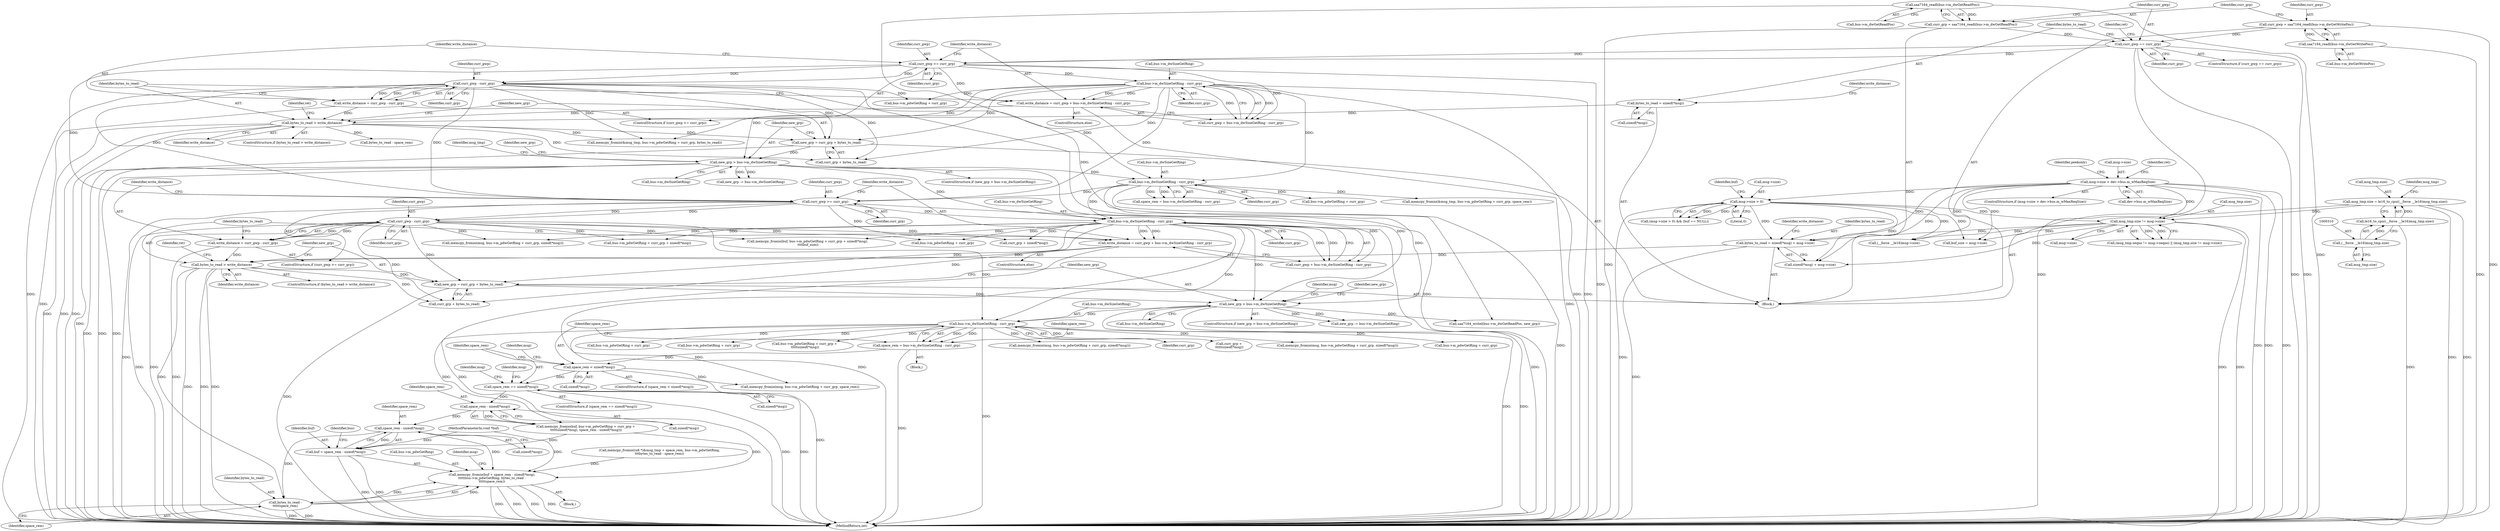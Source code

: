 digraph "0_media-tree_354dd3924a2e43806774953de536257548b5002c@API" {
"1000571" [label="(Call,space_rem - sizeof(*msg))"];
"1000563" [label="(Call,space_rem - sizeof(*msg))"];
"1000513" [label="(Call,space_rem == sizeof(*msg))"];
"1000469" [label="(Call,space_rem < sizeof(*msg))"];
"1000461" [label="(Call,space_rem = bus->m_dwSizeGetRing - curr_grp)"];
"1000463" [label="(Call,bus->m_dwSizeGetRing - curr_grp)"];
"1000450" [label="(Call,new_grp > bus->m_dwSizeGetRing)"];
"1000444" [label="(Call,new_grp = curr_grp + bytes_to_read)"];
"1000430" [label="(Call,bus->m_dwSizeGetRing - curr_grp)"];
"1000253" [label="(Call,new_grp > bus->m_dwSizeGetRing)"];
"1000247" [label="(Call,new_grp = curr_grp + bytes_to_read)"];
"1000225" [label="(Call,curr_gwp - curr_grp)"];
"1000220" [label="(Call,curr_gwp >= curr_grp)"];
"1000203" [label="(Call,curr_gwp == curr_grp)"];
"1000190" [label="(Call,curr_gwp = saa7164_readl(bus->m_dwGetWritePos))"];
"1000192" [label="(Call,saa7164_readl(bus->m_dwGetWritePos))"];
"1000196" [label="(Call,curr_grp = saa7164_readl(bus->m_dwGetReadPos))"];
"1000198" [label="(Call,saa7164_readl(bus->m_dwGetReadPos))"];
"1000233" [label="(Call,bus->m_dwSizeGetRing - curr_grp)"];
"1000239" [label="(Call,bytes_to_read > write_distance)"];
"1000211" [label="(Call,bytes_to_read = sizeof(*msg))"];
"1000229" [label="(Call,write_distance = curr_gwp + bus->m_dwSizeGetRing - curr_grp)"];
"1000223" [label="(Call,write_distance = curr_gwp - curr_grp)"];
"1000266" [label="(Call,bus->m_dwSizeGetRing - curr_grp)"];
"1000417" [label="(Call,curr_gwp >= curr_grp)"];
"1000422" [label="(Call,curr_gwp - curr_grp)"];
"1000436" [label="(Call,bytes_to_read > write_distance)"];
"1000404" [label="(Call,bytes_to_read = sizeof(*msg) + msg->size)"];
"1000156" [label="(Call,msg->size > dev->bus.m_wMaxReqSize)"];
"1000378" [label="(Call,msg_tmp.size != msg->size)"];
"1000304" [label="(Call,msg_tmp.size = le16_to_cpu((__force __le16)msg_tmp.size))"];
"1000308" [label="(Call,le16_to_cpu((__force __le16)msg_tmp.size))"];
"1000309" [label="(Call,(__force __le16)msg_tmp.size)"];
"1000174" [label="(Call,msg->size > 0)"];
"1000426" [label="(Call,write_distance = curr_gwp + bus->m_dwSizeGetRing - curr_grp)"];
"1000420" [label="(Call,write_distance = curr_gwp - curr_grp)"];
"1000568" [label="(Call,memcpy_fromio(buf + space_rem - sizeof(*msg),\n\t\t\t\t\tbus->m_pdwGetRing, bytes_to_read -\n\t\t\t\t\tspace_rem))"];
"1000569" [label="(Call,buf + space_rem - sizeof(*msg))"];
"1000579" [label="(Call,bytes_to_read -\n\t\t\t\t\tspace_rem)"];
"1000441" [label="(Identifier,ret)"];
"1000584" [label="(Call,memcpy_fromio(msg, bus->m_pdwGetRing + curr_grp, sizeof(*msg)))"];
"1000457" [label="(Identifier,new_grp)"];
"1000219" [label="(ControlStructure,if (curr_gwp >= curr_grp))"];
"1000253" [label="(Call,new_grp > bus->m_dwSizeGetRing)"];
"1000586" [label="(Call,bus->m_pdwGetRing + curr_grp)"];
"1000264" [label="(Call,space_rem = bus->m_dwSizeGetRing - curr_grp)"];
"1000211" [label="(Call,bytes_to_read = sizeof(*msg))"];
"1000520" [label="(Identifier,msg)"];
"1000581" [label="(Identifier,space_rem)"];
"1000585" [label="(Identifier,msg)"];
"1000202" [label="(ControlStructure,if (curr_gwp == curr_grp))"];
"1000436" [label="(Call,bytes_to_read > write_distance)"];
"1000160" [label="(Call,dev->bus.m_wMaxReqSize)"];
"1000208" [label="(Identifier,ret)"];
"1000298" [label="(Call,bus->m_pdwGetRing + curr_grp)"];
"1000422" [label="(Call,curr_gwp - curr_grp)"];
"1000418" [label="(Identifier,curr_gwp)"];
"1000224" [label="(Identifier,write_distance)"];
"1000431" [label="(Call,bus->m_dwSizeGetRing)"];
"1000167" [label="(Identifier,ret)"];
"1000435" [label="(ControlStructure,if (bytes_to_read > write_distance))"];
"1000427" [label="(Identifier,write_distance)"];
"1000514" [label="(Identifier,space_rem)"];
"1000309" [label="(Call,(__force __le16)msg_tmp.size)"];
"1000155" [label="(ControlStructure,if (msg->size > dev->bus.m_wMaxReqSize))"];
"1000404" [label="(Call,bytes_to_read = sizeof(*msg) + msg->size)"];
"1000270" [label="(Identifier,curr_grp)"];
"1000469" [label="(Call,space_rem < sizeof(*msg))"];
"1000174" [label="(Call,msg->size > 0)"];
"1000378" [label="(Call,msg_tmp.size != msg->size)"];
"1000444" [label="(Call,new_grp = curr_grp + bytes_to_read)"];
"1000551" [label="(Block,)"];
"1000231" [label="(Call,curr_gwp + bus->m_dwSizeGetRing - curr_grp)"];
"1000225" [label="(Call,curr_gwp - curr_grp)"];
"1000657" [label="(MethodReturn,int)"];
"1000290" [label="(Call,bytes_to_read - space_rem)"];
"1000193" [label="(Call,bus->m_dwGetWritePos)"];
"1000297" [label="(Identifier,msg_tmp)"];
"1000311" [label="(Call,msg_tmp.size)"];
"1000477" [label="(Call,bus->m_pdwGetRing + curr_grp)"];
"1000212" [label="(Identifier,bytes_to_read)"];
"1000554" [label="(Call,bus->m_pdwGetRing + curr_grp +\n \t\t\t\t\tsizeof(*msg))"];
"1000451" [label="(Identifier,new_grp)"];
"1000467" [label="(Identifier,curr_grp)"];
"1000125" [label="(MethodParameterIn,void *buf)"];
"1000515" [label="(Call,sizeof(*msg))"];
"1000568" [label="(Call,memcpy_fromio(buf + space_rem - sizeof(*msg),\n\t\t\t\t\tbus->m_pdwGetRing, bytes_to_read -\n\t\t\t\t\tspace_rem))"];
"1000450" [label="(Call,new_grp > bus->m_dwSizeGetRing)"];
"1000173" [label="(Call,(msg->size > 0) && (buf == NULL))"];
"1000226" [label="(Identifier,curr_gwp)"];
"1000280" [label="(Call,memcpy_fromio((u8 *)&msg_tmp + space_rem, bus->m_pdwGetRing,\n\t\t\tbytes_to_read - space_rem))"];
"1000471" [label="(Call,sizeof(*msg))"];
"1000571" [label="(Call,space_rem - sizeof(*msg))"];
"1000382" [label="(Call,msg->size)"];
"1000248" [label="(Identifier,new_grp)"];
"1000370" [label="(Call,(msg_tmp.seqno != msg->seqno) || (msg_tmp.size != msg->size))"];
"1000428" [label="(Call,curr_gwp + bus->m_dwSizeGetRing - curr_grp)"];
"1000416" [label="(ControlStructure,if (curr_gwp >= curr_grp))"];
"1000259" [label="(Call,new_grp -= bus->m_dwSizeGetRing)"];
"1000513" [label="(Call,space_rem == sizeof(*msg))"];
"1000205" [label="(Identifier,curr_grp)"];
"1000197" [label="(Identifier,curr_grp)"];
"1000476" [label="(Identifier,msg)"];
"1000305" [label="(Call,msg_tmp.size)"];
"1000445" [label="(Identifier,new_grp)"];
"1000577" [label="(Identifier,bus)"];
"1000572" [label="(Identifier,space_rem)"];
"1000464" [label="(Call,bus->m_dwSizeGetRing)"];
"1000255" [label="(Call,bus->m_dwSizeGetRing)"];
"1000217" [label="(Identifier,write_distance)"];
"1000267" [label="(Call,bus->m_dwSizeGetRing)"];
"1000274" [label="(Call,bus->m_pdwGetRing + curr_grp)"];
"1000271" [label="(Call,memcpy_fromio(&msg_tmp, bus->m_pdwGetRing + curr_grp, space_rem))"];
"1000512" [label="(ControlStructure,if (space_rem == sizeof(*msg)))"];
"1000426" [label="(Call,write_distance = curr_gwp + bus->m_dwSizeGetRing - curr_grp)"];
"1000552" [label="(Call,memcpy_fromio(buf, bus->m_pdwGetRing + curr_grp +\n \t\t\t\t\tsizeof(*msg), space_rem - sizeof(*msg)))"];
"1000254" [label="(Identifier,new_grp)"];
"1000463" [label="(Call,bus->m_dwSizeGetRing - curr_grp)"];
"1000468" [label="(ControlStructure,if (space_rem < sizeof(*msg)))"];
"1000519" [label="(Call,memcpy_fromio(msg, bus->m_pdwGetRing + curr_grp, sizeof(*msg)))"];
"1000295" [label="(Call,memcpy_fromio(&msg_tmp, bus->m_pdwGetRing + curr_grp, bytes_to_read))"];
"1000598" [label="(Call,bus->m_pdwGetRing + curr_grp + sizeof(*msg))"];
"1000580" [label="(Identifier,bytes_to_read)"];
"1000244" [label="(Identifier,ret)"];
"1000423" [label="(Identifier,curr_gwp)"];
"1000419" [label="(Identifier,curr_grp)"];
"1000266" [label="(Call,bus->m_dwSizeGetRing - curr_grp)"];
"1000558" [label="(Call,curr_grp +\n \t\t\t\t\tsizeof(*msg))"];
"1000379" [label="(Call,msg_tmp.size)"];
"1000156" [label="(Call,msg->size > dev->bus.m_wMaxReqSize)"];
"1000420" [label="(Call,write_distance = curr_gwp - curr_grp)"];
"1000434" [label="(Identifier,curr_grp)"];
"1000171" [label="(Identifier,peekonly)"];
"1000540" [label="(Identifier,msg)"];
"1000576" [label="(Call,bus->m_pdwGetRing)"];
"1000247" [label="(Call,new_grp = curr_grp + bytes_to_read)"];
"1000240" [label="(Identifier,bytes_to_read)"];
"1000237" [label="(Identifier,curr_grp)"];
"1000414" [label="(Identifier,write_distance)"];
"1000446" [label="(Call,curr_grp + bytes_to_read)"];
"1000260" [label="(Identifier,new_grp)"];
"1000539" [label="(Call,memcpy_fromio(msg, bus->m_pdwGetRing + curr_grp, sizeof(*msg)))"];
"1000638" [label="(Call,saa7164_writel(bus->m_dwGetReadPos, new_grp))"];
"1000569" [label="(Call,buf + space_rem - sizeof(*msg))"];
"1000470" [label="(Identifier,space_rem)"];
"1000456" [label="(Call,new_grp -= bus->m_dwSizeGetRing)"];
"1000252" [label="(ControlStructure,if (new_grp > bus->m_dwSizeGetRing))"];
"1000222" [label="(Identifier,curr_grp)"];
"1000475" [label="(Call,memcpy_fromio(msg, bus->m_pdwGetRing + curr_grp, space_rem))"];
"1000308" [label="(Call,le16_to_cpu((__force __le16)msg_tmp.size))"];
"1000430" [label="(Call,bus->m_dwSizeGetRing - curr_grp)"];
"1000417" [label="(Call,curr_gwp >= curr_grp)"];
"1000227" [label="(Identifier,curr_grp)"];
"1000191" [label="(Identifier,curr_gwp)"];
"1000190" [label="(Call,curr_gwp = saa7164_readl(bus->m_dwGetWritePos))"];
"1000425" [label="(ControlStructure,else)"];
"1000127" [label="(Block,)"];
"1000204" [label="(Identifier,curr_gwp)"];
"1000610" [label="(Identifier,msg)"];
"1000452" [label="(Call,bus->m_dwSizeGetRing)"];
"1000239" [label="(Call,bytes_to_read > write_distance)"];
"1000221" [label="(Identifier,curr_gwp)"];
"1000316" [label="(Identifier,msg_tmp)"];
"1000573" [label="(Call,sizeof(*msg))"];
"1000596" [label="(Call,memcpy_fromio(buf, bus->m_pdwGetRing + curr_grp + sizeof(*msg),\n \t\t\t\tbuf_size))"];
"1000424" [label="(Identifier,curr_grp)"];
"1000199" [label="(Call,bus->m_dwGetReadPos)"];
"1000406" [label="(Call,sizeof(*msg) + msg->size)"];
"1000213" [label="(Call,sizeof(*msg))"];
"1000175" [label="(Call,msg->size)"];
"1000438" [label="(Identifier,write_distance)"];
"1000455" [label="(Block,)"];
"1000563" [label="(Call,space_rem - sizeof(*msg))"];
"1000462" [label="(Identifier,space_rem)"];
"1000203" [label="(Call,curr_gwp == curr_grp)"];
"1000613" [label="(Call,(__force __le16)msg->size)"];
"1000437" [label="(Identifier,bytes_to_read)"];
"1000230" [label="(Identifier,write_distance)"];
"1000157" [label="(Call,msg->size)"];
"1000461" [label="(Call,space_rem = bus->m_dwSizeGetRing - curr_grp)"];
"1000180" [label="(Identifier,buf)"];
"1000399" [label="(Call,buf_size = msg->size)"];
"1000541" [label="(Call,bus->m_pdwGetRing + curr_grp)"];
"1000565" [label="(Call,sizeof(*msg))"];
"1000602" [label="(Call,curr_grp + sizeof(*msg))"];
"1000241" [label="(Identifier,write_distance)"];
"1000564" [label="(Identifier,space_rem)"];
"1000220" [label="(Call,curr_gwp >= curr_grp)"];
"1000521" [label="(Call,bus->m_pdwGetRing + curr_grp)"];
"1000570" [label="(Identifier,buf)"];
"1000198" [label="(Call,saa7164_readl(bus->m_dwGetReadPos))"];
"1000579" [label="(Call,bytes_to_read -\n\t\t\t\t\tspace_rem)"];
"1000233" [label="(Call,bus->m_dwSizeGetRing - curr_grp)"];
"1000228" [label="(ControlStructure,else)"];
"1000192" [label="(Call,saa7164_readl(bus->m_dwGetWritePos))"];
"1000196" [label="(Call,curr_grp = saa7164_readl(bus->m_dwGetReadPos))"];
"1000421" [label="(Identifier,write_distance)"];
"1000223" [label="(Call,write_distance = curr_gwp - curr_grp)"];
"1000304" [label="(Call,msg_tmp.size = le16_to_cpu((__force __le16)msg_tmp.size))"];
"1000178" [label="(Literal,0)"];
"1000405" [label="(Identifier,bytes_to_read)"];
"1000449" [label="(ControlStructure,if (new_grp > bus->m_dwSizeGetRing))"];
"1000238" [label="(ControlStructure,if (bytes_to_read > write_distance))"];
"1000234" [label="(Call,bus->m_dwSizeGetRing)"];
"1000249" [label="(Call,curr_grp + bytes_to_read)"];
"1000229" [label="(Call,write_distance = curr_gwp + bus->m_dwSizeGetRing - curr_grp)"];
"1000571" -> "1000569"  [label="AST: "];
"1000571" -> "1000573"  [label="CFG: "];
"1000572" -> "1000571"  [label="AST: "];
"1000573" -> "1000571"  [label="AST: "];
"1000569" -> "1000571"  [label="CFG: "];
"1000571" -> "1000568"  [label="DDG: "];
"1000571" -> "1000569"  [label="DDG: "];
"1000563" -> "1000571"  [label="DDG: "];
"1000571" -> "1000579"  [label="DDG: "];
"1000563" -> "1000552"  [label="AST: "];
"1000563" -> "1000565"  [label="CFG: "];
"1000564" -> "1000563"  [label="AST: "];
"1000565" -> "1000563"  [label="AST: "];
"1000552" -> "1000563"  [label="CFG: "];
"1000563" -> "1000552"  [label="DDG: "];
"1000513" -> "1000563"  [label="DDG: "];
"1000513" -> "1000512"  [label="AST: "];
"1000513" -> "1000515"  [label="CFG: "];
"1000514" -> "1000513"  [label="AST: "];
"1000515" -> "1000513"  [label="AST: "];
"1000520" -> "1000513"  [label="CFG: "];
"1000540" -> "1000513"  [label="CFG: "];
"1000513" -> "1000657"  [label="DDG: "];
"1000513" -> "1000657"  [label="DDG: "];
"1000469" -> "1000513"  [label="DDG: "];
"1000469" -> "1000468"  [label="AST: "];
"1000469" -> "1000471"  [label="CFG: "];
"1000470" -> "1000469"  [label="AST: "];
"1000471" -> "1000469"  [label="AST: "];
"1000476" -> "1000469"  [label="CFG: "];
"1000514" -> "1000469"  [label="CFG: "];
"1000469" -> "1000657"  [label="DDG: "];
"1000461" -> "1000469"  [label="DDG: "];
"1000469" -> "1000475"  [label="DDG: "];
"1000461" -> "1000455"  [label="AST: "];
"1000461" -> "1000463"  [label="CFG: "];
"1000462" -> "1000461"  [label="AST: "];
"1000463" -> "1000461"  [label="AST: "];
"1000470" -> "1000461"  [label="CFG: "];
"1000461" -> "1000657"  [label="DDG: "];
"1000463" -> "1000461"  [label="DDG: "];
"1000463" -> "1000461"  [label="DDG: "];
"1000463" -> "1000467"  [label="CFG: "];
"1000464" -> "1000463"  [label="AST: "];
"1000467" -> "1000463"  [label="AST: "];
"1000463" -> "1000657"  [label="DDG: "];
"1000450" -> "1000463"  [label="DDG: "];
"1000430" -> "1000463"  [label="DDG: "];
"1000422" -> "1000463"  [label="DDG: "];
"1000463" -> "1000475"  [label="DDG: "];
"1000463" -> "1000477"  [label="DDG: "];
"1000463" -> "1000519"  [label="DDG: "];
"1000463" -> "1000521"  [label="DDG: "];
"1000463" -> "1000539"  [label="DDG: "];
"1000463" -> "1000541"  [label="DDG: "];
"1000463" -> "1000552"  [label="DDG: "];
"1000463" -> "1000554"  [label="DDG: "];
"1000463" -> "1000558"  [label="DDG: "];
"1000450" -> "1000449"  [label="AST: "];
"1000450" -> "1000452"  [label="CFG: "];
"1000451" -> "1000450"  [label="AST: "];
"1000452" -> "1000450"  [label="AST: "];
"1000457" -> "1000450"  [label="CFG: "];
"1000585" -> "1000450"  [label="CFG: "];
"1000450" -> "1000657"  [label="DDG: "];
"1000450" -> "1000657"  [label="DDG: "];
"1000444" -> "1000450"  [label="DDG: "];
"1000253" -> "1000450"  [label="DDG: "];
"1000266" -> "1000450"  [label="DDG: "];
"1000430" -> "1000450"  [label="DDG: "];
"1000450" -> "1000456"  [label="DDG: "];
"1000450" -> "1000456"  [label="DDG: "];
"1000450" -> "1000638"  [label="DDG: "];
"1000444" -> "1000127"  [label="AST: "];
"1000444" -> "1000446"  [label="CFG: "];
"1000445" -> "1000444"  [label="AST: "];
"1000446" -> "1000444"  [label="AST: "];
"1000451" -> "1000444"  [label="CFG: "];
"1000444" -> "1000657"  [label="DDG: "];
"1000430" -> "1000444"  [label="DDG: "];
"1000422" -> "1000444"  [label="DDG: "];
"1000436" -> "1000444"  [label="DDG: "];
"1000430" -> "1000428"  [label="AST: "];
"1000430" -> "1000434"  [label="CFG: "];
"1000431" -> "1000430"  [label="AST: "];
"1000434" -> "1000430"  [label="AST: "];
"1000428" -> "1000430"  [label="CFG: "];
"1000430" -> "1000657"  [label="DDG: "];
"1000430" -> "1000657"  [label="DDG: "];
"1000430" -> "1000426"  [label="DDG: "];
"1000430" -> "1000426"  [label="DDG: "];
"1000430" -> "1000428"  [label="DDG: "];
"1000430" -> "1000428"  [label="DDG: "];
"1000253" -> "1000430"  [label="DDG: "];
"1000266" -> "1000430"  [label="DDG: "];
"1000417" -> "1000430"  [label="DDG: "];
"1000430" -> "1000446"  [label="DDG: "];
"1000430" -> "1000584"  [label="DDG: "];
"1000430" -> "1000586"  [label="DDG: "];
"1000430" -> "1000596"  [label="DDG: "];
"1000430" -> "1000598"  [label="DDG: "];
"1000430" -> "1000602"  [label="DDG: "];
"1000253" -> "1000252"  [label="AST: "];
"1000253" -> "1000255"  [label="CFG: "];
"1000254" -> "1000253"  [label="AST: "];
"1000255" -> "1000253"  [label="AST: "];
"1000260" -> "1000253"  [label="CFG: "];
"1000297" -> "1000253"  [label="CFG: "];
"1000253" -> "1000657"  [label="DDG: "];
"1000253" -> "1000657"  [label="DDG: "];
"1000253" -> "1000657"  [label="DDG: "];
"1000247" -> "1000253"  [label="DDG: "];
"1000233" -> "1000253"  [label="DDG: "];
"1000253" -> "1000259"  [label="DDG: "];
"1000253" -> "1000259"  [label="DDG: "];
"1000253" -> "1000266"  [label="DDG: "];
"1000247" -> "1000127"  [label="AST: "];
"1000247" -> "1000249"  [label="CFG: "];
"1000248" -> "1000247"  [label="AST: "];
"1000249" -> "1000247"  [label="AST: "];
"1000254" -> "1000247"  [label="CFG: "];
"1000247" -> "1000657"  [label="DDG: "];
"1000225" -> "1000247"  [label="DDG: "];
"1000233" -> "1000247"  [label="DDG: "];
"1000239" -> "1000247"  [label="DDG: "];
"1000225" -> "1000223"  [label="AST: "];
"1000225" -> "1000227"  [label="CFG: "];
"1000226" -> "1000225"  [label="AST: "];
"1000227" -> "1000225"  [label="AST: "];
"1000223" -> "1000225"  [label="CFG: "];
"1000225" -> "1000657"  [label="DDG: "];
"1000225" -> "1000657"  [label="DDG: "];
"1000225" -> "1000223"  [label="DDG: "];
"1000225" -> "1000223"  [label="DDG: "];
"1000220" -> "1000225"  [label="DDG: "];
"1000220" -> "1000225"  [label="DDG: "];
"1000225" -> "1000249"  [label="DDG: "];
"1000225" -> "1000266"  [label="DDG: "];
"1000225" -> "1000295"  [label="DDG: "];
"1000225" -> "1000298"  [label="DDG: "];
"1000225" -> "1000417"  [label="DDG: "];
"1000225" -> "1000417"  [label="DDG: "];
"1000220" -> "1000219"  [label="AST: "];
"1000220" -> "1000222"  [label="CFG: "];
"1000221" -> "1000220"  [label="AST: "];
"1000222" -> "1000220"  [label="AST: "];
"1000224" -> "1000220"  [label="CFG: "];
"1000230" -> "1000220"  [label="CFG: "];
"1000220" -> "1000657"  [label="DDG: "];
"1000203" -> "1000220"  [label="DDG: "];
"1000203" -> "1000220"  [label="DDG: "];
"1000220" -> "1000229"  [label="DDG: "];
"1000220" -> "1000231"  [label="DDG: "];
"1000220" -> "1000233"  [label="DDG: "];
"1000220" -> "1000417"  [label="DDG: "];
"1000203" -> "1000202"  [label="AST: "];
"1000203" -> "1000205"  [label="CFG: "];
"1000204" -> "1000203"  [label="AST: "];
"1000205" -> "1000203"  [label="AST: "];
"1000208" -> "1000203"  [label="CFG: "];
"1000212" -> "1000203"  [label="CFG: "];
"1000203" -> "1000657"  [label="DDG: "];
"1000203" -> "1000657"  [label="DDG: "];
"1000203" -> "1000657"  [label="DDG: "];
"1000190" -> "1000203"  [label="DDG: "];
"1000196" -> "1000203"  [label="DDG: "];
"1000190" -> "1000127"  [label="AST: "];
"1000190" -> "1000192"  [label="CFG: "];
"1000191" -> "1000190"  [label="AST: "];
"1000192" -> "1000190"  [label="AST: "];
"1000197" -> "1000190"  [label="CFG: "];
"1000190" -> "1000657"  [label="DDG: "];
"1000192" -> "1000190"  [label="DDG: "];
"1000192" -> "1000193"  [label="CFG: "];
"1000193" -> "1000192"  [label="AST: "];
"1000192" -> "1000657"  [label="DDG: "];
"1000196" -> "1000127"  [label="AST: "];
"1000196" -> "1000198"  [label="CFG: "];
"1000197" -> "1000196"  [label="AST: "];
"1000198" -> "1000196"  [label="AST: "];
"1000204" -> "1000196"  [label="CFG: "];
"1000196" -> "1000657"  [label="DDG: "];
"1000198" -> "1000196"  [label="DDG: "];
"1000198" -> "1000199"  [label="CFG: "];
"1000199" -> "1000198"  [label="AST: "];
"1000198" -> "1000657"  [label="DDG: "];
"1000198" -> "1000638"  [label="DDG: "];
"1000233" -> "1000231"  [label="AST: "];
"1000233" -> "1000237"  [label="CFG: "];
"1000234" -> "1000233"  [label="AST: "];
"1000237" -> "1000233"  [label="AST: "];
"1000231" -> "1000233"  [label="CFG: "];
"1000233" -> "1000657"  [label="DDG: "];
"1000233" -> "1000657"  [label="DDG: "];
"1000233" -> "1000229"  [label="DDG: "];
"1000233" -> "1000229"  [label="DDG: "];
"1000233" -> "1000231"  [label="DDG: "];
"1000233" -> "1000231"  [label="DDG: "];
"1000233" -> "1000249"  [label="DDG: "];
"1000233" -> "1000266"  [label="DDG: "];
"1000233" -> "1000295"  [label="DDG: "];
"1000233" -> "1000298"  [label="DDG: "];
"1000233" -> "1000417"  [label="DDG: "];
"1000239" -> "1000238"  [label="AST: "];
"1000239" -> "1000241"  [label="CFG: "];
"1000240" -> "1000239"  [label="AST: "];
"1000241" -> "1000239"  [label="AST: "];
"1000244" -> "1000239"  [label="CFG: "];
"1000248" -> "1000239"  [label="CFG: "];
"1000239" -> "1000657"  [label="DDG: "];
"1000239" -> "1000657"  [label="DDG: "];
"1000239" -> "1000657"  [label="DDG: "];
"1000211" -> "1000239"  [label="DDG: "];
"1000229" -> "1000239"  [label="DDG: "];
"1000223" -> "1000239"  [label="DDG: "];
"1000239" -> "1000249"  [label="DDG: "];
"1000239" -> "1000290"  [label="DDG: "];
"1000239" -> "1000295"  [label="DDG: "];
"1000211" -> "1000127"  [label="AST: "];
"1000211" -> "1000213"  [label="CFG: "];
"1000212" -> "1000211"  [label="AST: "];
"1000213" -> "1000211"  [label="AST: "];
"1000217" -> "1000211"  [label="CFG: "];
"1000229" -> "1000228"  [label="AST: "];
"1000229" -> "1000231"  [label="CFG: "];
"1000230" -> "1000229"  [label="AST: "];
"1000231" -> "1000229"  [label="AST: "];
"1000240" -> "1000229"  [label="CFG: "];
"1000229" -> "1000657"  [label="DDG: "];
"1000223" -> "1000219"  [label="AST: "];
"1000224" -> "1000223"  [label="AST: "];
"1000240" -> "1000223"  [label="CFG: "];
"1000223" -> "1000657"  [label="DDG: "];
"1000266" -> "1000264"  [label="AST: "];
"1000266" -> "1000270"  [label="CFG: "];
"1000267" -> "1000266"  [label="AST: "];
"1000270" -> "1000266"  [label="AST: "];
"1000264" -> "1000266"  [label="CFG: "];
"1000266" -> "1000657"  [label="DDG: "];
"1000266" -> "1000264"  [label="DDG: "];
"1000266" -> "1000264"  [label="DDG: "];
"1000266" -> "1000271"  [label="DDG: "];
"1000266" -> "1000274"  [label="DDG: "];
"1000266" -> "1000417"  [label="DDG: "];
"1000417" -> "1000416"  [label="AST: "];
"1000417" -> "1000419"  [label="CFG: "];
"1000418" -> "1000417"  [label="AST: "];
"1000419" -> "1000417"  [label="AST: "];
"1000421" -> "1000417"  [label="CFG: "];
"1000427" -> "1000417"  [label="CFG: "];
"1000417" -> "1000657"  [label="DDG: "];
"1000417" -> "1000422"  [label="DDG: "];
"1000417" -> "1000422"  [label="DDG: "];
"1000417" -> "1000426"  [label="DDG: "];
"1000417" -> "1000428"  [label="DDG: "];
"1000422" -> "1000420"  [label="AST: "];
"1000422" -> "1000424"  [label="CFG: "];
"1000423" -> "1000422"  [label="AST: "];
"1000424" -> "1000422"  [label="AST: "];
"1000420" -> "1000422"  [label="CFG: "];
"1000422" -> "1000657"  [label="DDG: "];
"1000422" -> "1000657"  [label="DDG: "];
"1000422" -> "1000420"  [label="DDG: "];
"1000422" -> "1000420"  [label="DDG: "];
"1000422" -> "1000446"  [label="DDG: "];
"1000422" -> "1000584"  [label="DDG: "];
"1000422" -> "1000586"  [label="DDG: "];
"1000422" -> "1000596"  [label="DDG: "];
"1000422" -> "1000598"  [label="DDG: "];
"1000422" -> "1000602"  [label="DDG: "];
"1000436" -> "1000435"  [label="AST: "];
"1000436" -> "1000438"  [label="CFG: "];
"1000437" -> "1000436"  [label="AST: "];
"1000438" -> "1000436"  [label="AST: "];
"1000441" -> "1000436"  [label="CFG: "];
"1000445" -> "1000436"  [label="CFG: "];
"1000436" -> "1000657"  [label="DDG: "];
"1000436" -> "1000657"  [label="DDG: "];
"1000436" -> "1000657"  [label="DDG: "];
"1000404" -> "1000436"  [label="DDG: "];
"1000426" -> "1000436"  [label="DDG: "];
"1000420" -> "1000436"  [label="DDG: "];
"1000436" -> "1000446"  [label="DDG: "];
"1000436" -> "1000579"  [label="DDG: "];
"1000404" -> "1000127"  [label="AST: "];
"1000404" -> "1000406"  [label="CFG: "];
"1000405" -> "1000404"  [label="AST: "];
"1000406" -> "1000404"  [label="AST: "];
"1000414" -> "1000404"  [label="CFG: "];
"1000404" -> "1000657"  [label="DDG: "];
"1000156" -> "1000404"  [label="DDG: "];
"1000378" -> "1000404"  [label="DDG: "];
"1000174" -> "1000404"  [label="DDG: "];
"1000156" -> "1000155"  [label="AST: "];
"1000156" -> "1000160"  [label="CFG: "];
"1000157" -> "1000156"  [label="AST: "];
"1000160" -> "1000156"  [label="AST: "];
"1000167" -> "1000156"  [label="CFG: "];
"1000171" -> "1000156"  [label="CFG: "];
"1000156" -> "1000657"  [label="DDG: "];
"1000156" -> "1000657"  [label="DDG: "];
"1000156" -> "1000657"  [label="DDG: "];
"1000156" -> "1000174"  [label="DDG: "];
"1000156" -> "1000378"  [label="DDG: "];
"1000156" -> "1000399"  [label="DDG: "];
"1000156" -> "1000406"  [label="DDG: "];
"1000156" -> "1000613"  [label="DDG: "];
"1000378" -> "1000370"  [label="AST: "];
"1000378" -> "1000382"  [label="CFG: "];
"1000379" -> "1000378"  [label="AST: "];
"1000382" -> "1000378"  [label="AST: "];
"1000370" -> "1000378"  [label="CFG: "];
"1000378" -> "1000657"  [label="DDG: "];
"1000378" -> "1000657"  [label="DDG: "];
"1000378" -> "1000370"  [label="DDG: "];
"1000378" -> "1000370"  [label="DDG: "];
"1000304" -> "1000378"  [label="DDG: "];
"1000174" -> "1000378"  [label="DDG: "];
"1000378" -> "1000399"  [label="DDG: "];
"1000378" -> "1000406"  [label="DDG: "];
"1000378" -> "1000613"  [label="DDG: "];
"1000304" -> "1000127"  [label="AST: "];
"1000304" -> "1000308"  [label="CFG: "];
"1000305" -> "1000304"  [label="AST: "];
"1000308" -> "1000304"  [label="AST: "];
"1000316" -> "1000304"  [label="CFG: "];
"1000304" -> "1000657"  [label="DDG: "];
"1000304" -> "1000657"  [label="DDG: "];
"1000308" -> "1000304"  [label="DDG: "];
"1000308" -> "1000309"  [label="CFG: "];
"1000309" -> "1000308"  [label="AST: "];
"1000308" -> "1000657"  [label="DDG: "];
"1000309" -> "1000308"  [label="DDG: "];
"1000309" -> "1000311"  [label="CFG: "];
"1000310" -> "1000309"  [label="AST: "];
"1000311" -> "1000309"  [label="AST: "];
"1000174" -> "1000173"  [label="AST: "];
"1000174" -> "1000178"  [label="CFG: "];
"1000175" -> "1000174"  [label="AST: "];
"1000178" -> "1000174"  [label="AST: "];
"1000180" -> "1000174"  [label="CFG: "];
"1000173" -> "1000174"  [label="CFG: "];
"1000174" -> "1000657"  [label="DDG: "];
"1000174" -> "1000173"  [label="DDG: "];
"1000174" -> "1000173"  [label="DDG: "];
"1000174" -> "1000399"  [label="DDG: "];
"1000174" -> "1000406"  [label="DDG: "];
"1000174" -> "1000613"  [label="DDG: "];
"1000426" -> "1000425"  [label="AST: "];
"1000426" -> "1000428"  [label="CFG: "];
"1000427" -> "1000426"  [label="AST: "];
"1000428" -> "1000426"  [label="AST: "];
"1000437" -> "1000426"  [label="CFG: "];
"1000426" -> "1000657"  [label="DDG: "];
"1000420" -> "1000416"  [label="AST: "];
"1000421" -> "1000420"  [label="AST: "];
"1000437" -> "1000420"  [label="CFG: "];
"1000420" -> "1000657"  [label="DDG: "];
"1000568" -> "1000551"  [label="AST: "];
"1000568" -> "1000579"  [label="CFG: "];
"1000569" -> "1000568"  [label="AST: "];
"1000576" -> "1000568"  [label="AST: "];
"1000579" -> "1000568"  [label="AST: "];
"1000610" -> "1000568"  [label="CFG: "];
"1000568" -> "1000657"  [label="DDG: "];
"1000568" -> "1000657"  [label="DDG: "];
"1000568" -> "1000657"  [label="DDG: "];
"1000568" -> "1000657"  [label="DDG: "];
"1000552" -> "1000568"  [label="DDG: "];
"1000125" -> "1000568"  [label="DDG: "];
"1000280" -> "1000568"  [label="DDG: "];
"1000579" -> "1000568"  [label="DDG: "];
"1000579" -> "1000568"  [label="DDG: "];
"1000570" -> "1000569"  [label="AST: "];
"1000577" -> "1000569"  [label="CFG: "];
"1000569" -> "1000657"  [label="DDG: "];
"1000569" -> "1000657"  [label="DDG: "];
"1000552" -> "1000569"  [label="DDG: "];
"1000125" -> "1000569"  [label="DDG: "];
"1000579" -> "1000581"  [label="CFG: "];
"1000580" -> "1000579"  [label="AST: "];
"1000581" -> "1000579"  [label="AST: "];
"1000579" -> "1000657"  [label="DDG: "];
"1000579" -> "1000657"  [label="DDG: "];
}
